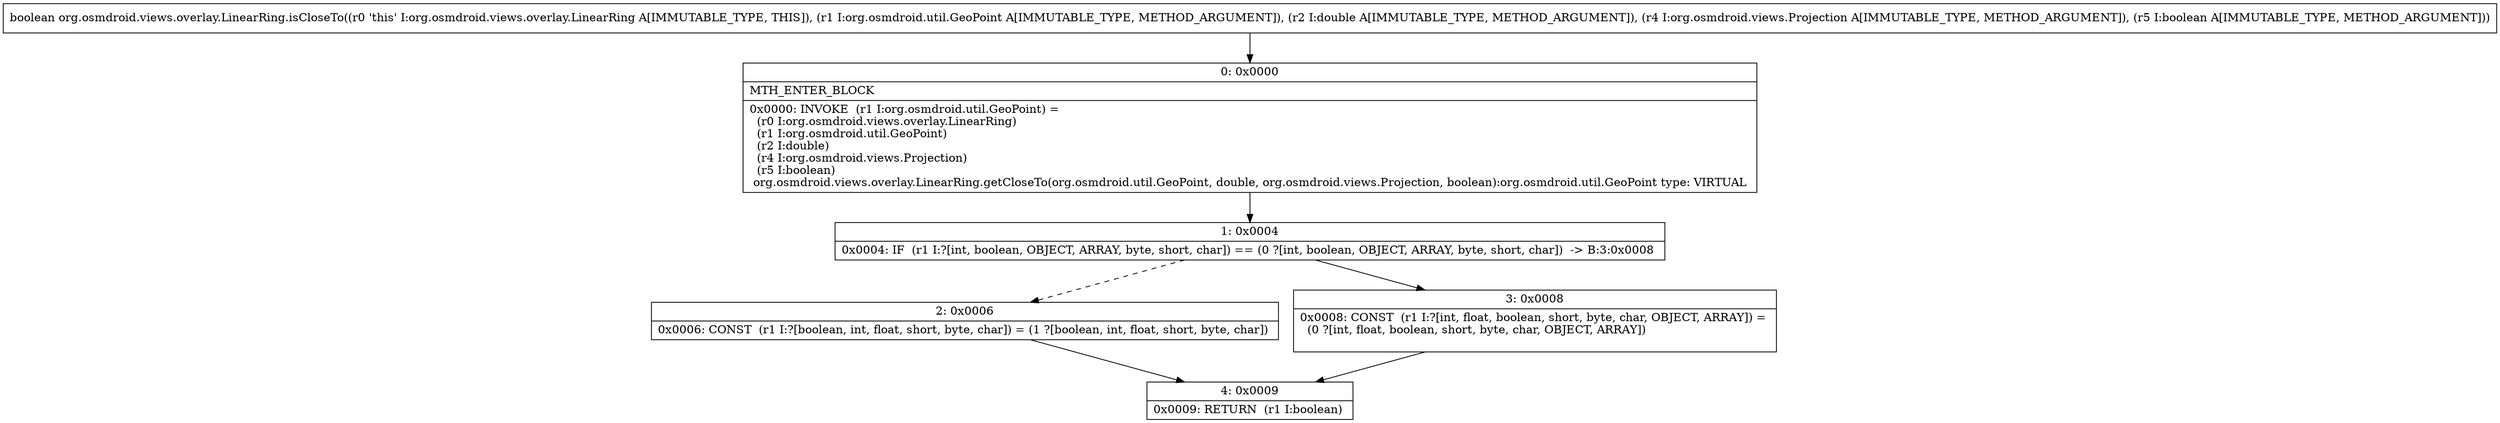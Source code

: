 digraph "CFG fororg.osmdroid.views.overlay.LinearRing.isCloseTo(Lorg\/osmdroid\/util\/GeoPoint;DLorg\/osmdroid\/views\/Projection;Z)Z" {
Node_0 [shape=record,label="{0\:\ 0x0000|MTH_ENTER_BLOCK\l|0x0000: INVOKE  (r1 I:org.osmdroid.util.GeoPoint) = \l  (r0 I:org.osmdroid.views.overlay.LinearRing)\l  (r1 I:org.osmdroid.util.GeoPoint)\l  (r2 I:double)\l  (r4 I:org.osmdroid.views.Projection)\l  (r5 I:boolean)\l org.osmdroid.views.overlay.LinearRing.getCloseTo(org.osmdroid.util.GeoPoint, double, org.osmdroid.views.Projection, boolean):org.osmdroid.util.GeoPoint type: VIRTUAL \l}"];
Node_1 [shape=record,label="{1\:\ 0x0004|0x0004: IF  (r1 I:?[int, boolean, OBJECT, ARRAY, byte, short, char]) == (0 ?[int, boolean, OBJECT, ARRAY, byte, short, char])  \-\> B:3:0x0008 \l}"];
Node_2 [shape=record,label="{2\:\ 0x0006|0x0006: CONST  (r1 I:?[boolean, int, float, short, byte, char]) = (1 ?[boolean, int, float, short, byte, char]) \l}"];
Node_3 [shape=record,label="{3\:\ 0x0008|0x0008: CONST  (r1 I:?[int, float, boolean, short, byte, char, OBJECT, ARRAY]) = \l  (0 ?[int, float, boolean, short, byte, char, OBJECT, ARRAY])\l \l}"];
Node_4 [shape=record,label="{4\:\ 0x0009|0x0009: RETURN  (r1 I:boolean) \l}"];
MethodNode[shape=record,label="{boolean org.osmdroid.views.overlay.LinearRing.isCloseTo((r0 'this' I:org.osmdroid.views.overlay.LinearRing A[IMMUTABLE_TYPE, THIS]), (r1 I:org.osmdroid.util.GeoPoint A[IMMUTABLE_TYPE, METHOD_ARGUMENT]), (r2 I:double A[IMMUTABLE_TYPE, METHOD_ARGUMENT]), (r4 I:org.osmdroid.views.Projection A[IMMUTABLE_TYPE, METHOD_ARGUMENT]), (r5 I:boolean A[IMMUTABLE_TYPE, METHOD_ARGUMENT])) }"];
MethodNode -> Node_0;
Node_0 -> Node_1;
Node_1 -> Node_2[style=dashed];
Node_1 -> Node_3;
Node_2 -> Node_4;
Node_3 -> Node_4;
}

